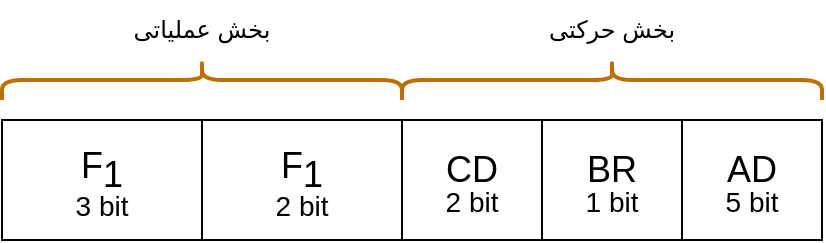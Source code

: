 <mxfile version="24.6.1" type="device">
  <diagram name="Page-1" id="EsQeMsWOzL1JdtdZpXEY">
    <mxGraphModel dx="789" dy="529" grid="1" gridSize="10" guides="1" tooltips="1" connect="1" arrows="1" fold="1" page="1" pageScale="1" pageWidth="850" pageHeight="1100" math="0" shadow="0">
      <root>
        <mxCell id="0" />
        <mxCell id="1" parent="0" />
        <mxCell id="dUth_oC2DTvi_c6odPAl-1" value="&lt;font color=&quot;#000000&quot;&gt;F&lt;sub style=&quot;font-size: 18px;&quot;&gt;1&lt;/sub&gt;&lt;/font&gt;&lt;div style=&quot;line-height: 40%;&quot;&gt;&lt;font color=&quot;#000000&quot; style=&quot;font-size: 14px;&quot;&gt;3 bit&lt;/font&gt;&lt;/div&gt;" style="rounded=0;whiteSpace=wrap;html=1;fontSize=18;" vertex="1" parent="1">
          <mxGeometry x="300" y="640" width="100" height="60" as="geometry" />
        </mxCell>
        <mxCell id="dUth_oC2DTvi_c6odPAl-7" value="" style="shape=curlyBracket;whiteSpace=wrap;html=1;rounded=1;labelPosition=left;verticalLabelPosition=middle;align=right;verticalAlign=middle;rotation=90;fillColor=#f0a30a;strokeColor=#BD7000;fontColor=#000000;strokeWidth=2;" vertex="1" parent="1">
          <mxGeometry x="390" y="520" width="20" height="200" as="geometry" />
        </mxCell>
        <mxCell id="dUth_oC2DTvi_c6odPAl-8" value="" style="shape=curlyBracket;whiteSpace=wrap;html=1;rounded=1;labelPosition=left;verticalLabelPosition=middle;align=right;verticalAlign=middle;rotation=90;fillColor=#f0a30a;strokeColor=#BD7000;fontColor=#000000;strokeWidth=2;" vertex="1" parent="1">
          <mxGeometry x="595" y="515" width="20" height="210" as="geometry" />
        </mxCell>
        <mxCell id="dUth_oC2DTvi_c6odPAl-13" value="بخش عملیاتی" style="text;html=1;align=center;verticalAlign=middle;whiteSpace=wrap;rounded=0;fontColor=#000000;" vertex="1" parent="1">
          <mxGeometry x="360" y="580" width="80" height="30" as="geometry" />
        </mxCell>
        <mxCell id="dUth_oC2DTvi_c6odPAl-14" value="بخش حرکتی" style="text;html=1;align=center;verticalAlign=middle;whiteSpace=wrap;rounded=0;fontColor=#000000;" vertex="1" parent="1">
          <mxGeometry x="565" y="580" width="80" height="30" as="geometry" />
        </mxCell>
        <mxCell id="dUth_oC2DTvi_c6odPAl-15" value="&lt;font color=&quot;#000000&quot;&gt;CD&lt;/font&gt;&lt;br&gt;&lt;div style=&quot;color: rgb(240, 240, 240); line-height: 7.2px;&quot;&gt;&lt;font style=&quot;font-size: 14px;&quot; color=&quot;#000000&quot;&gt;2 bit&lt;/font&gt;&lt;/div&gt;" style="rounded=0;whiteSpace=wrap;html=1;fontSize=18;fontColor=#0F0F0F;" vertex="1" parent="1">
          <mxGeometry x="500" y="640" width="70" height="60" as="geometry" />
        </mxCell>
        <mxCell id="dUth_oC2DTvi_c6odPAl-16" value="&lt;font color=&quot;#000000&quot;&gt;BR&lt;/font&gt;&lt;br&gt;&lt;div style=&quot;color: rgb(240, 240, 240); line-height: 7.2px;&quot;&gt;&lt;font style=&quot;font-size: 14px;&quot; color=&quot;#000000&quot;&gt;1 bit&lt;/font&gt;&lt;/div&gt;" style="rounded=0;whiteSpace=wrap;html=1;fontSize=18;fontColor=#0F0F0F;" vertex="1" parent="1">
          <mxGeometry x="570" y="640" width="70" height="60" as="geometry" />
        </mxCell>
        <mxCell id="dUth_oC2DTvi_c6odPAl-17" value="&lt;font color=&quot;#000000&quot;&gt;AD&lt;/font&gt;&lt;br&gt;&lt;div style=&quot;color: rgb(240, 240, 240); line-height: 7.2px;&quot;&gt;&lt;font style=&quot;font-size: 14px;&quot; color=&quot;#000000&quot;&gt;5 bit&lt;/font&gt;&lt;/div&gt;" style="rounded=0;whiteSpace=wrap;html=1;fontSize=18;fontColor=#0F0F0F;" vertex="1" parent="1">
          <mxGeometry x="640" y="640" width="70" height="60" as="geometry" />
        </mxCell>
        <mxCell id="dUth_oC2DTvi_c6odPAl-18" value="&lt;font color=&quot;#000000&quot;&gt;F&lt;sub style=&quot;font-size: 18px;&quot;&gt;1&lt;/sub&gt;&lt;/font&gt;&lt;div style=&quot;line-height: 40%;&quot;&gt;&lt;font color=&quot;#000000&quot; style=&quot;font-size: 14px;&quot;&gt;2 bit&lt;/font&gt;&lt;/div&gt;" style="rounded=0;whiteSpace=wrap;html=1;fontSize=18;" vertex="1" parent="1">
          <mxGeometry x="400" y="640" width="100" height="60" as="geometry" />
        </mxCell>
      </root>
    </mxGraphModel>
  </diagram>
</mxfile>
